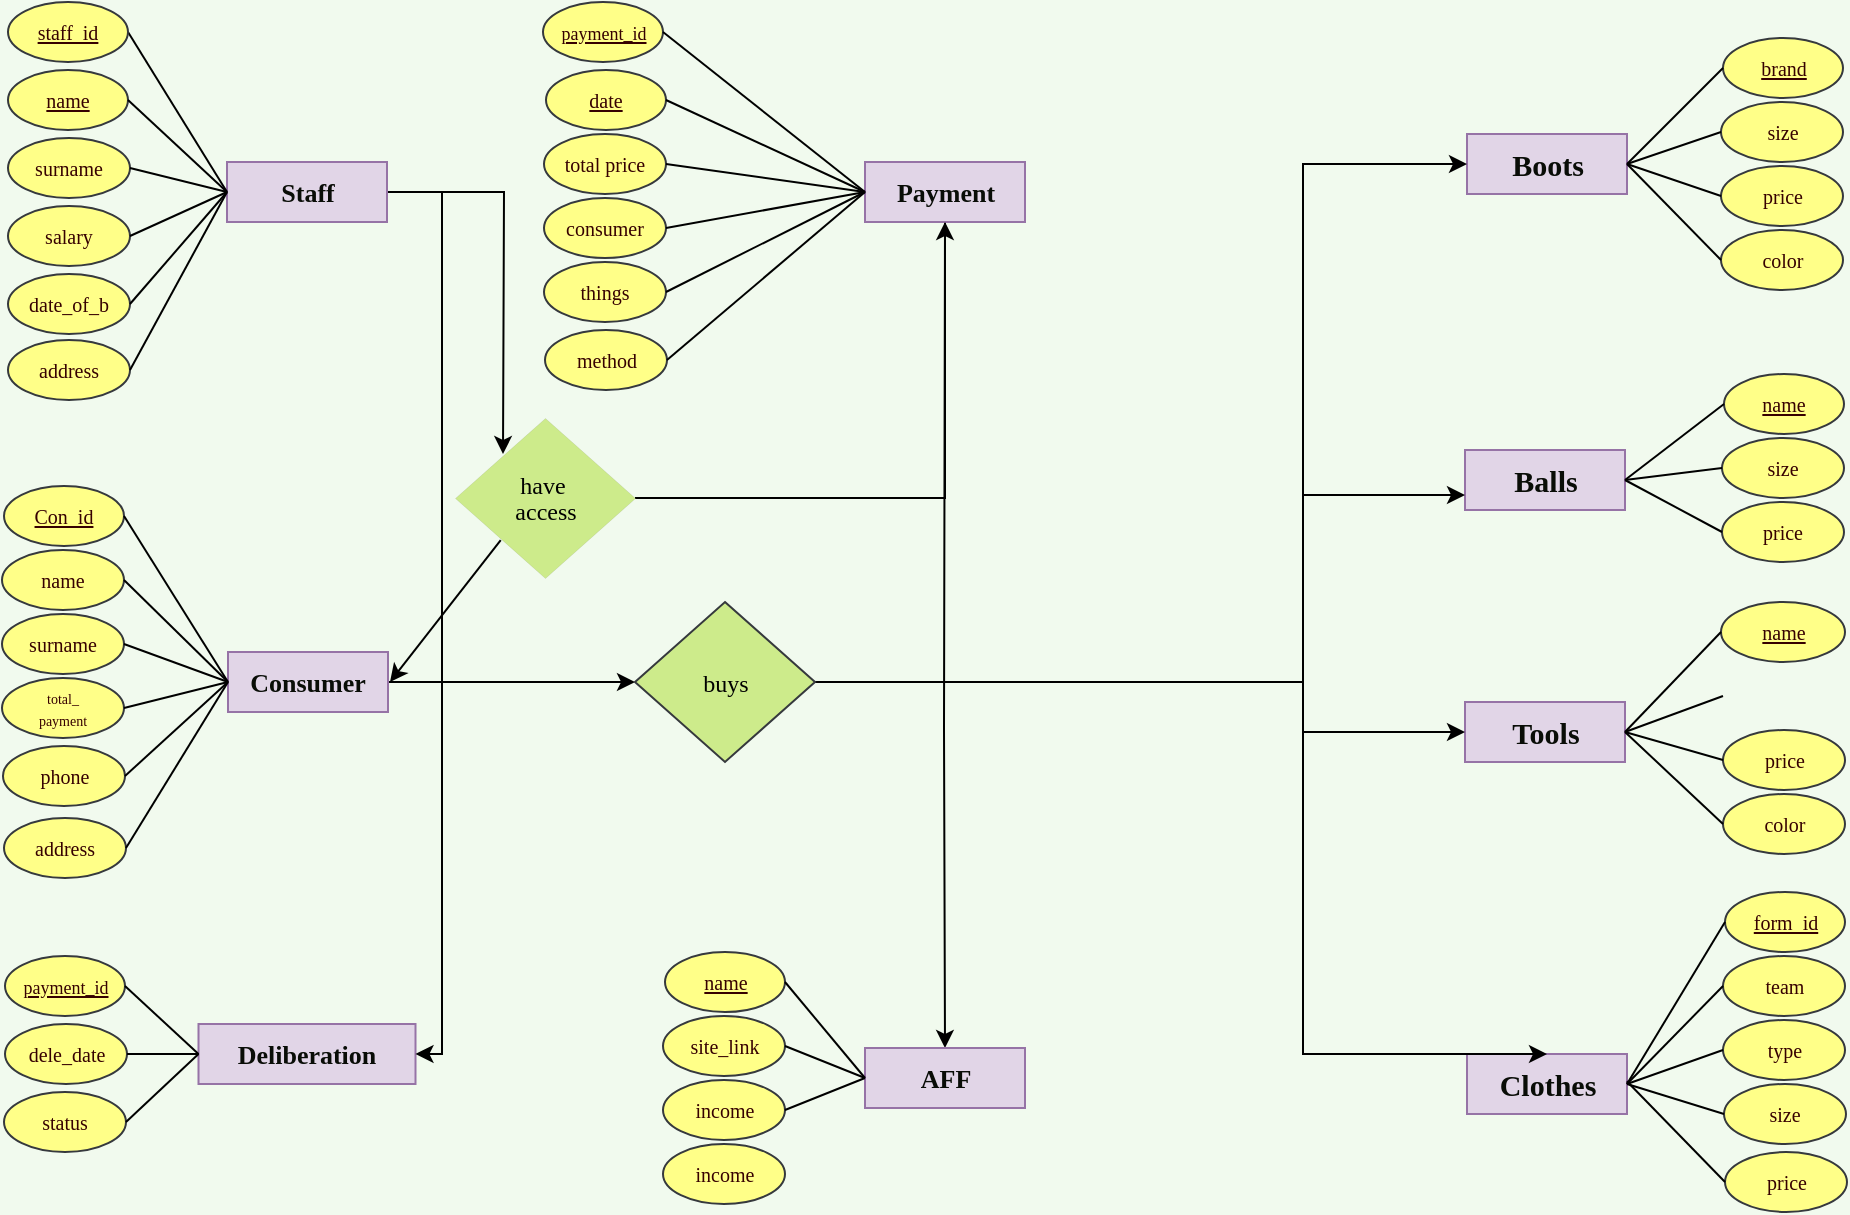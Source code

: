 <mxfile version="21.2.2" type="github">
  <diagram name="Страница 1" id="pUMUKk7vh0ifozHOk4wC">
    <mxGraphModel dx="778" dy="401" grid="1" gridSize="10" guides="1" tooltips="1" connect="1" arrows="1" fold="1" page="1" pageScale="1" pageWidth="1654" pageHeight="1169" background="#F1FAEE" math="0" shadow="0">
      <root>
        <mxCell id="0" />
        <mxCell id="1" parent="0" />
        <mxCell id="20J9mscwqWilk-XeIcK0-2" value="&lt;font color=&quot;#090d07&quot; style=&quot;font-size: 15px;&quot;&gt;Tools&lt;/font&gt;" style="rounded=0;whiteSpace=wrap;html=1;shadow=0;labelBackgroundColor=none;labelBorderColor=none;sketch=0;fillStyle=auto;strokeColor=#9673a6;strokeWidth=1;fontFamily=Verdana;fontSize=13;fillColor=#e1d5e7;fontStyle=1" parent="1" vertex="1">
          <mxGeometry x="1097.5" y="610" width="80" height="30" as="geometry" />
        </mxCell>
        <mxCell id="20J9mscwqWilk-XeIcK0-3" value="&lt;font color=&quot;#360000&quot; style=&quot;font-size: 10px;&quot;&gt;&lt;u&gt;name&lt;/u&gt;&lt;/font&gt;" style="ellipse;whiteSpace=wrap;html=1;rounded=0;shadow=0;labelBackgroundColor=none;labelBorderColor=none;sketch=0;fillStyle=auto;strokeColor=#36393d;strokeWidth=1;fontFamily=Verdana;fontSize=10;fillColor=#ffff88;" parent="1" vertex="1">
          <mxGeometry x="1225.5" y="560" width="62" height="30" as="geometry" />
        </mxCell>
        <mxCell id="20J9mscwqWilk-XeIcK0-5" value="&lt;font color=&quot;#360000&quot; style=&quot;font-size: 10px;&quot;&gt;color&lt;/font&gt;" style="ellipse;whiteSpace=wrap;html=1;rounded=0;shadow=0;labelBackgroundColor=none;labelBorderColor=none;sketch=0;fillStyle=auto;strokeColor=#36393d;strokeWidth=1;fontFamily=Verdana;fontSize=10;fillColor=#ffff88;" parent="1" vertex="1">
          <mxGeometry x="1226.5" y="656" width="61" height="30" as="geometry" />
        </mxCell>
        <mxCell id="20J9mscwqWilk-XeIcK0-8" value="&lt;font color=&quot;#360000&quot; style=&quot;font-size: 10px;&quot;&gt;price&lt;/font&gt;" style="ellipse;whiteSpace=wrap;html=1;rounded=0;shadow=0;labelBackgroundColor=none;labelBorderColor=none;sketch=0;fillStyle=auto;strokeColor=#36393d;strokeWidth=1;fontFamily=Verdana;fontSize=10;fillColor=#ffff88;" parent="1" vertex="1">
          <mxGeometry x="1226.5" y="624" width="61" height="30" as="geometry" />
        </mxCell>
        <mxCell id="20J9mscwqWilk-XeIcK0-10" value="" style="endArrow=none;html=1;rounded=0;fontFamily=Verdana;fontSize=10;fontColor=#090D07;entryX=0;entryY=0.5;entryDx=0;entryDy=0;exitX=1;exitY=0.5;exitDx=0;exitDy=0;" parent="1" source="20J9mscwqWilk-XeIcK0-2" target="20J9mscwqWilk-XeIcK0-8" edge="1">
          <mxGeometry width="50" height="50" relative="1" as="geometry">
            <mxPoint x="1053.5" y="663" as="sourcePoint" />
            <mxPoint x="1103.5" y="613" as="targetPoint" />
          </mxGeometry>
        </mxCell>
        <mxCell id="20J9mscwqWilk-XeIcK0-11" value="" style="endArrow=none;html=1;rounded=0;fontFamily=Verdana;fontSize=10;fontColor=#090D07;entryX=0;entryY=0.5;entryDx=0;entryDy=0;exitX=1;exitY=0.5;exitDx=0;exitDy=0;" parent="1" source="20J9mscwqWilk-XeIcK0-2" target="20J9mscwqWilk-XeIcK0-5" edge="1">
          <mxGeometry width="50" height="50" relative="1" as="geometry">
            <mxPoint x="1196.5" y="626" as="sourcePoint" />
            <mxPoint x="1074" y="620" as="targetPoint" />
          </mxGeometry>
        </mxCell>
        <mxCell id="20J9mscwqWilk-XeIcK0-15" value="" style="endArrow=none;html=1;rounded=0;fontFamily=Verdana;fontSize=10;fontColor=#090D07;entryX=0;entryY=0.5;entryDx=0;entryDy=0;exitX=1;exitY=0.5;exitDx=0;exitDy=0;" parent="1" source="20J9mscwqWilk-XeIcK0-2" edge="1">
          <mxGeometry width="50" height="50" relative="1" as="geometry">
            <mxPoint x="1108.5" y="625" as="sourcePoint" />
            <mxPoint x="1226.5" y="607" as="targetPoint" />
          </mxGeometry>
        </mxCell>
        <mxCell id="20J9mscwqWilk-XeIcK0-16" value="" style="endArrow=none;html=1;rounded=0;fontFamily=Verdana;fontSize=10;fontColor=#090D07;entryX=0;entryY=0.5;entryDx=0;entryDy=0;exitX=1;exitY=0.5;exitDx=0;exitDy=0;" parent="1" source="20J9mscwqWilk-XeIcK0-2" target="20J9mscwqWilk-XeIcK0-3" edge="1">
          <mxGeometry width="50" height="50" relative="1" as="geometry">
            <mxPoint x="1154" y="653" as="sourcePoint" />
            <mxPoint x="1084" y="630" as="targetPoint" />
          </mxGeometry>
        </mxCell>
        <mxCell id="20J9mscwqWilk-XeIcK0-20" value="&lt;font color=&quot;#090d07&quot; style=&quot;font-size: 15px;&quot;&gt;Clothes&lt;/font&gt;" style="rounded=0;whiteSpace=wrap;html=1;shadow=0;labelBackgroundColor=none;labelBorderColor=none;sketch=0;fillStyle=auto;strokeColor=#9673a6;strokeWidth=1;fontFamily=Verdana;fontSize=13;fillColor=#e1d5e7;fontStyle=1" parent="1" vertex="1">
          <mxGeometry x="1098.5" y="786" width="80" height="30" as="geometry" />
        </mxCell>
        <mxCell id="20J9mscwqWilk-XeIcK0-21" value="&lt;font color=&quot;#360000&quot; style=&quot;font-size: 10px;&quot;&gt;&lt;u&gt;form_id&lt;/u&gt;&lt;/font&gt;" style="ellipse;whiteSpace=wrap;html=1;rounded=0;shadow=0;labelBackgroundColor=none;labelBorderColor=none;sketch=0;fillStyle=auto;strokeColor=#36393d;strokeWidth=1;fontFamily=Verdana;fontSize=10;fillColor=#ffff88;" parent="1" vertex="1">
          <mxGeometry x="1227.5" y="705" width="60" height="30" as="geometry" />
        </mxCell>
        <mxCell id="20J9mscwqWilk-XeIcK0-22" value="&lt;font color=&quot;#360000&quot; style=&quot;font-size: 10px;&quot;&gt;team&lt;/font&gt;" style="ellipse;whiteSpace=wrap;html=1;rounded=0;shadow=0;labelBackgroundColor=none;labelBorderColor=none;sketch=0;fillStyle=auto;strokeColor=#36393d;strokeWidth=1;fontFamily=Verdana;fontSize=10;fillColor=#ffff88;" parent="1" vertex="1">
          <mxGeometry x="1226.5" y="737" width="61" height="30" as="geometry" />
        </mxCell>
        <mxCell id="20J9mscwqWilk-XeIcK0-24" value="&lt;font color=&quot;#360000&quot; style=&quot;font-size: 10px;&quot;&gt;type&lt;/font&gt;" style="ellipse;whiteSpace=wrap;html=1;rounded=0;shadow=0;labelBackgroundColor=none;labelBorderColor=none;sketch=0;fillStyle=auto;strokeColor=#36393d;strokeWidth=1;fontFamily=Verdana;fontSize=10;fillColor=#ffff88;" parent="1" vertex="1">
          <mxGeometry x="1226.5" y="769" width="61" height="30" as="geometry" />
        </mxCell>
        <mxCell id="20J9mscwqWilk-XeIcK0-25" value="" style="endArrow=none;html=1;rounded=0;fontFamily=Verdana;fontSize=10;fontColor=#090D07;entryX=0;entryY=0.5;entryDx=0;entryDy=0;exitX=1;exitY=0.5;exitDx=0;exitDy=0;" parent="1" source="20J9mscwqWilk-XeIcK0-20" target="20J9mscwqWilk-XeIcK0-24" edge="1">
          <mxGeometry width="50" height="50" relative="1" as="geometry">
            <mxPoint x="1186.5" y="796" as="sourcePoint" />
            <mxPoint x="1102.5" y="760" as="targetPoint" />
          </mxGeometry>
        </mxCell>
        <mxCell id="20J9mscwqWilk-XeIcK0-27" value="" style="endArrow=none;html=1;rounded=0;fontFamily=Verdana;fontSize=10;fontColor=#090D07;entryX=0;entryY=0.5;entryDx=0;entryDy=0;exitX=1;exitY=0.5;exitDx=0;exitDy=0;" parent="1" source="20J9mscwqWilk-XeIcK0-20" target="20J9mscwqWilk-XeIcK0-22" edge="1">
          <mxGeometry width="50" height="50" relative="1" as="geometry">
            <mxPoint x="1092.5" y="790" as="sourcePoint" />
            <mxPoint x="1073" y="767" as="targetPoint" />
          </mxGeometry>
        </mxCell>
        <mxCell id="20J9mscwqWilk-XeIcK0-28" value="" style="endArrow=none;html=1;rounded=0;fontFamily=Verdana;fontSize=10;fontColor=#090D07;entryX=0;entryY=0.5;entryDx=0;entryDy=0;exitX=1;exitY=0.5;exitDx=0;exitDy=0;" parent="1" source="20J9mscwqWilk-XeIcK0-20" target="20J9mscwqWilk-XeIcK0-21" edge="1">
          <mxGeometry width="50" height="50" relative="1" as="geometry">
            <mxPoint x="1153" y="800" as="sourcePoint" />
            <mxPoint x="1083" y="777" as="targetPoint" />
          </mxGeometry>
        </mxCell>
        <mxCell id="20J9mscwqWilk-XeIcK0-29" value="&lt;font color=&quot;#360000&quot; style=&quot;font-size: 10px;&quot;&gt;size&lt;/font&gt;" style="ellipse;whiteSpace=wrap;html=1;rounded=0;shadow=0;labelBackgroundColor=none;labelBorderColor=none;sketch=0;fillStyle=auto;strokeColor=#36393d;strokeWidth=1;fontFamily=Verdana;fontSize=10;fillColor=#ffff88;" parent="1" vertex="1">
          <mxGeometry x="1227" y="801" width="61" height="30" as="geometry" />
        </mxCell>
        <mxCell id="20J9mscwqWilk-XeIcK0-30" value="&lt;font color=&quot;#360000&quot; style=&quot;font-size: 10px;&quot;&gt;price&lt;/font&gt;" style="ellipse;whiteSpace=wrap;html=1;rounded=0;shadow=0;labelBackgroundColor=none;labelBorderColor=none;sketch=0;fillStyle=auto;strokeColor=#36393d;strokeWidth=1;fontFamily=Verdana;fontSize=10;fillColor=#ffff88;" parent="1" vertex="1">
          <mxGeometry x="1227.5" y="835" width="61" height="30" as="geometry" />
        </mxCell>
        <mxCell id="20J9mscwqWilk-XeIcK0-33" value="" style="endArrow=none;html=1;rounded=0;entryX=1;entryY=0.5;entryDx=0;entryDy=0;exitX=0;exitY=0.5;exitDx=0;exitDy=0;" parent="1" source="20J9mscwqWilk-XeIcK0-29" target="20J9mscwqWilk-XeIcK0-20" edge="1">
          <mxGeometry width="50" height="50" relative="1" as="geometry">
            <mxPoint x="1057.5" y="869" as="sourcePoint" />
            <mxPoint x="1107.5" y="819" as="targetPoint" />
          </mxGeometry>
        </mxCell>
        <mxCell id="20J9mscwqWilk-XeIcK0-34" value="" style="endArrow=none;html=1;rounded=0;exitX=0;exitY=0.5;exitDx=0;exitDy=0;entryX=0.999;entryY=0.454;entryDx=0;entryDy=0;entryPerimeter=0;" parent="1" source="20J9mscwqWilk-XeIcK0-30" target="20J9mscwqWilk-XeIcK0-20" edge="1">
          <mxGeometry width="50" height="50" relative="1" as="geometry">
            <mxPoint x="1067.5" y="889" as="sourcePoint" />
            <mxPoint x="1107.5" y="769" as="targetPoint" />
          </mxGeometry>
        </mxCell>
        <mxCell id="20J9mscwqWilk-XeIcK0-45" value="&lt;font color=&quot;#090d07&quot; style=&quot;font-size: 15px;&quot;&gt;Balls&lt;/font&gt;" style="rounded=0;whiteSpace=wrap;html=1;shadow=0;labelBackgroundColor=none;labelBorderColor=none;sketch=0;fillStyle=auto;strokeColor=#9673a6;strokeWidth=1;fontFamily=Verdana;fontSize=13;fillColor=#e1d5e7;fontStyle=1" parent="1" vertex="1">
          <mxGeometry x="1097.5" y="484" width="80" height="30" as="geometry" />
        </mxCell>
        <mxCell id="20J9mscwqWilk-XeIcK0-46" value="&lt;font color=&quot;#360000&quot; style=&quot;font-size: 10px;&quot;&gt;&lt;u&gt;name&lt;/u&gt;&lt;/font&gt;" style="ellipse;whiteSpace=wrap;html=1;rounded=0;shadow=0;labelBackgroundColor=none;labelBorderColor=none;sketch=0;fillStyle=auto;strokeColor=#36393d;strokeWidth=1;fontFamily=Verdana;fontSize=10;fillColor=#ffff88;" parent="1" vertex="1">
          <mxGeometry x="1227" y="446" width="60" height="30" as="geometry" />
        </mxCell>
        <mxCell id="20J9mscwqWilk-XeIcK0-47" value="&lt;font color=&quot;#360000&quot; style=&quot;font-size: 10px;&quot;&gt;size&lt;/font&gt;" style="ellipse;whiteSpace=wrap;html=1;rounded=0;shadow=0;labelBackgroundColor=none;labelBorderColor=none;sketch=0;fillStyle=auto;strokeColor=#36393d;strokeWidth=1;fontFamily=Verdana;fontSize=10;fillColor=#ffff88;" parent="1" vertex="1">
          <mxGeometry x="1226" y="478" width="61" height="30" as="geometry" />
        </mxCell>
        <mxCell id="20J9mscwqWilk-XeIcK0-48" value="&lt;font color=&quot;#360000&quot; style=&quot;font-size: 10px;&quot;&gt;price&lt;/font&gt;" style="ellipse;whiteSpace=wrap;html=1;rounded=0;shadow=0;labelBackgroundColor=none;labelBorderColor=none;sketch=0;fillStyle=auto;strokeColor=#36393d;strokeWidth=1;fontFamily=Verdana;fontSize=10;fillColor=#ffff88;" parent="1" vertex="1">
          <mxGeometry x="1226" y="510" width="61" height="30" as="geometry" />
        </mxCell>
        <mxCell id="20J9mscwqWilk-XeIcK0-49" value="" style="endArrow=none;html=1;rounded=0;fontFamily=Verdana;fontSize=10;fontColor=#090D07;entryX=0;entryY=0.5;entryDx=0;entryDy=0;exitX=1;exitY=0.5;exitDx=0;exitDy=0;" parent="1" source="20J9mscwqWilk-XeIcK0-45" target="20J9mscwqWilk-XeIcK0-48" edge="1">
          <mxGeometry width="50" height="50" relative="1" as="geometry">
            <mxPoint x="1042.5" y="537" as="sourcePoint" />
            <mxPoint x="1092.5" y="487" as="targetPoint" />
          </mxGeometry>
        </mxCell>
        <mxCell id="20J9mscwqWilk-XeIcK0-50" value="" style="endArrow=none;html=1;rounded=0;fontFamily=Verdana;fontSize=10;fontColor=#090D07;entryX=0;entryY=0.5;entryDx=0;entryDy=0;exitX=1;exitY=0.5;exitDx=0;exitDy=0;" parent="1" source="20J9mscwqWilk-XeIcK0-45" target="20J9mscwqWilk-XeIcK0-47" edge="1">
          <mxGeometry width="50" height="50" relative="1" as="geometry">
            <mxPoint x="1082.5" y="517" as="sourcePoint" />
            <mxPoint x="1063" y="494" as="targetPoint" />
          </mxGeometry>
        </mxCell>
        <mxCell id="20J9mscwqWilk-XeIcK0-51" value="" style="endArrow=none;html=1;rounded=0;fontFamily=Verdana;fontSize=10;fontColor=#090D07;entryX=0;entryY=0.5;entryDx=0;entryDy=0;exitX=1;exitY=0.5;exitDx=0;exitDy=0;" parent="1" source="20J9mscwqWilk-XeIcK0-45" target="20J9mscwqWilk-XeIcK0-46" edge="1">
          <mxGeometry width="50" height="50" relative="1" as="geometry">
            <mxPoint x="1143" y="527" as="sourcePoint" />
            <mxPoint x="1073" y="504" as="targetPoint" />
          </mxGeometry>
        </mxCell>
        <mxCell id="20J9mscwqWilk-XeIcK0-52" value="&lt;font color=&quot;#090d07&quot; style=&quot;font-size: 15px;&quot;&gt;Boots&lt;/font&gt;" style="rounded=0;whiteSpace=wrap;html=1;shadow=0;labelBackgroundColor=none;labelBorderColor=none;sketch=0;fillStyle=auto;strokeColor=#9673a6;strokeWidth=1;fontFamily=Verdana;fontSize=13;fillColor=#e1d5e7;fontStyle=1" parent="1" vertex="1">
          <mxGeometry x="1098.5" y="326" width="80" height="30" as="geometry" />
        </mxCell>
        <mxCell id="20J9mscwqWilk-XeIcK0-53" value="&lt;font color=&quot;#360000&quot; style=&quot;font-size: 10px;&quot;&gt;&lt;u&gt;brand&lt;/u&gt;&lt;/font&gt;" style="ellipse;whiteSpace=wrap;html=1;rounded=0;shadow=0;labelBackgroundColor=none;labelBorderColor=none;sketch=0;fillStyle=auto;strokeColor=#36393d;strokeWidth=1;fontFamily=Verdana;fontSize=10;fillColor=#ffff88;" parent="1" vertex="1">
          <mxGeometry x="1226.5" y="278" width="60" height="30" as="geometry" />
        </mxCell>
        <mxCell id="20J9mscwqWilk-XeIcK0-54" value="&lt;font color=&quot;#360000&quot; style=&quot;font-size: 10px;&quot;&gt;size&lt;/font&gt;" style="ellipse;whiteSpace=wrap;html=1;rounded=0;shadow=0;labelBackgroundColor=none;labelBorderColor=none;sketch=0;fillStyle=auto;strokeColor=#36393d;strokeWidth=1;fontFamily=Verdana;fontSize=10;fillColor=#ffff88;" parent="1" vertex="1">
          <mxGeometry x="1225.5" y="310" width="61" height="30" as="geometry" />
        </mxCell>
        <mxCell id="20J9mscwqWilk-XeIcK0-55" value="&lt;font color=&quot;#360000&quot; style=&quot;font-size: 10px;&quot;&gt;color&lt;/font&gt;" style="ellipse;whiteSpace=wrap;html=1;rounded=0;shadow=0;labelBackgroundColor=none;labelBorderColor=none;sketch=0;fillStyle=auto;strokeColor=#36393d;strokeWidth=1;fontFamily=Verdana;fontSize=10;fillColor=#ffff88;" parent="1" vertex="1">
          <mxGeometry x="1225.5" y="374" width="61" height="30" as="geometry" />
        </mxCell>
        <mxCell id="20J9mscwqWilk-XeIcK0-56" value="&lt;font color=&quot;#360000&quot; style=&quot;font-size: 10px;&quot;&gt;price&lt;/font&gt;" style="ellipse;whiteSpace=wrap;html=1;rounded=0;shadow=0;labelBackgroundColor=none;labelBorderColor=none;sketch=0;fillStyle=auto;strokeColor=#36393d;strokeWidth=1;fontFamily=Verdana;fontSize=10;fillColor=#ffff88;" parent="1" vertex="1">
          <mxGeometry x="1225.5" y="342" width="61" height="30" as="geometry" />
        </mxCell>
        <mxCell id="20J9mscwqWilk-XeIcK0-57" value="" style="endArrow=none;html=1;rounded=0;fontFamily=Verdana;fontSize=10;fontColor=#090D07;entryX=0;entryY=0.5;entryDx=0;entryDy=0;exitX=1;exitY=0.5;exitDx=0;exitDy=0;" parent="1" source="20J9mscwqWilk-XeIcK0-52" target="20J9mscwqWilk-XeIcK0-56" edge="1">
          <mxGeometry width="50" height="50" relative="1" as="geometry">
            <mxPoint x="1043.5" y="379" as="sourcePoint" />
            <mxPoint x="1093.5" y="329" as="targetPoint" />
          </mxGeometry>
        </mxCell>
        <mxCell id="20J9mscwqWilk-XeIcK0-58" value="" style="endArrow=none;html=1;rounded=1;fontFamily=Helvetica;fontSize=11;fontColor=default;entryX=0;entryY=0.5;entryDx=0;entryDy=0;exitX=1;exitY=0.5;exitDx=0;exitDy=0;" parent="1" source="20J9mscwqWilk-XeIcK0-52" target="20J9mscwqWilk-XeIcK0-55" edge="1">
          <mxGeometry width="50" height="50" relative="1" as="geometry">
            <mxPoint x="1134" y="359" as="sourcePoint" />
            <mxPoint x="1064" y="336" as="targetPoint" />
          </mxGeometry>
        </mxCell>
        <mxCell id="20J9mscwqWilk-XeIcK0-59" value="" style="endArrow=none;html=1;rounded=0;fontFamily=Verdana;fontSize=10;fontColor=#090D07;entryX=0;entryY=0.5;entryDx=0;entryDy=0;exitX=1;exitY=0.5;exitDx=0;exitDy=0;" parent="1" source="20J9mscwqWilk-XeIcK0-52" target="20J9mscwqWilk-XeIcK0-54" edge="1">
          <mxGeometry width="50" height="50" relative="1" as="geometry">
            <mxPoint x="1083.5" y="359" as="sourcePoint" />
            <mxPoint x="1064" y="336" as="targetPoint" />
          </mxGeometry>
        </mxCell>
        <mxCell id="20J9mscwqWilk-XeIcK0-60" value="" style="endArrow=none;html=1;rounded=0;fontFamily=Verdana;fontSize=10;fontColor=#090D07;entryX=0;entryY=0.5;entryDx=0;entryDy=0;exitX=1;exitY=0.5;exitDx=0;exitDy=0;" parent="1" source="20J9mscwqWilk-XeIcK0-52" target="20J9mscwqWilk-XeIcK0-53" edge="1">
          <mxGeometry width="50" height="50" relative="1" as="geometry">
            <mxPoint x="1144" y="369" as="sourcePoint" />
            <mxPoint x="1074" y="346" as="targetPoint" />
          </mxGeometry>
        </mxCell>
        <mxCell id="20J9mscwqWilk-XeIcK0-108" style="edgeStyle=orthogonalEdgeStyle;rounded=0;orthogonalLoop=1;jettySize=auto;html=1;exitX=1;exitY=0.5;exitDx=0;exitDy=0;entryX=0;entryY=0.5;entryDx=0;entryDy=0;entryPerimeter=0;" parent="1" source="20J9mscwqWilk-XeIcK0-61" target="20J9mscwqWilk-XeIcK0-106" edge="1">
          <mxGeometry relative="1" as="geometry">
            <Array as="points">
              <mxPoint x="547.5" y="600" />
            </Array>
          </mxGeometry>
        </mxCell>
        <mxCell id="20J9mscwqWilk-XeIcK0-61" value="&lt;font color=&quot;#090d07&quot; style=&quot;font-size: 13px;&quot;&gt;Consumer&lt;/font&gt;" style="rounded=0;whiteSpace=wrap;html=1;shadow=0;labelBackgroundColor=none;labelBorderColor=none;sketch=0;fillStyle=auto;strokeColor=#9673a6;strokeWidth=1;fontFamily=Verdana;fontSize=13;fillColor=#e1d5e7;fontStyle=1" parent="1" vertex="1">
          <mxGeometry x="479" y="585" width="80" height="30" as="geometry" />
        </mxCell>
        <mxCell id="20J9mscwqWilk-XeIcK0-62" value="&lt;font color=&quot;#360000&quot; style=&quot;font-size: 10px;&quot;&gt;&lt;u&gt;Con_id&lt;/u&gt;&lt;/font&gt;" style="ellipse;whiteSpace=wrap;html=1;rounded=0;shadow=0;labelBackgroundColor=none;labelBorderColor=none;sketch=0;fillStyle=auto;strokeColor=#36393d;strokeWidth=1;fontFamily=Verdana;fontSize=10;fillColor=#ffff88;" parent="1" vertex="1">
          <mxGeometry x="367" y="502" width="60" height="30" as="geometry" />
        </mxCell>
        <mxCell id="20J9mscwqWilk-XeIcK0-63" value="&lt;font color=&quot;#360000&quot; style=&quot;font-size: 10px;&quot;&gt;name&lt;/font&gt;" style="ellipse;whiteSpace=wrap;html=1;rounded=0;shadow=0;labelBackgroundColor=none;labelBorderColor=none;sketch=0;fillStyle=auto;strokeColor=#36393d;strokeWidth=1;fontFamily=Verdana;fontSize=10;fillColor=#ffff88;" parent="1" vertex="1">
          <mxGeometry x="366" y="534" width="61" height="30" as="geometry" />
        </mxCell>
        <mxCell id="20J9mscwqWilk-XeIcK0-64" value="&lt;p style=&quot;line-height: 90%;&quot;&gt;&lt;font color=&quot;#360000&quot; style=&quot;font-size: 7px;&quot;&gt;total_&lt;br&gt;payment&lt;/font&gt;&lt;/p&gt;" style="ellipse;whiteSpace=wrap;html=1;rounded=0;shadow=0;labelBackgroundColor=none;labelBorderColor=none;sketch=0;fillStyle=auto;strokeColor=#36393d;strokeWidth=1;fontFamily=Verdana;fontSize=10;fillColor=#ffff88;" parent="1" vertex="1">
          <mxGeometry x="366" y="598" width="61" height="30" as="geometry" />
        </mxCell>
        <mxCell id="20J9mscwqWilk-XeIcK0-65" value="&lt;font color=&quot;#360000&quot; style=&quot;font-size: 10px;&quot;&gt;surname&lt;/font&gt;" style="ellipse;whiteSpace=wrap;html=1;rounded=0;shadow=0;labelBackgroundColor=none;labelBorderColor=none;sketch=0;fillStyle=auto;strokeColor=#36393d;strokeWidth=1;fontFamily=Verdana;fontSize=10;fillColor=#ffff88;" parent="1" vertex="1">
          <mxGeometry x="366" y="566" width="61" height="30" as="geometry" />
        </mxCell>
        <mxCell id="20J9mscwqWilk-XeIcK0-66" value="" style="endArrow=none;html=1;rounded=0;fontFamily=Verdana;fontSize=10;fontColor=#090D07;entryX=1;entryY=0.5;entryDx=0;entryDy=0;exitX=0;exitY=0.5;exitDx=0;exitDy=0;" parent="1" source="20J9mscwqWilk-XeIcK0-61" target="20J9mscwqWilk-XeIcK0-65" edge="1">
          <mxGeometry width="50" height="50" relative="1" as="geometry">
            <mxPoint x="412.5" y="646" as="sourcePoint" />
            <mxPoint x="462.5" y="596" as="targetPoint" />
          </mxGeometry>
        </mxCell>
        <mxCell id="20J9mscwqWilk-XeIcK0-67" value="" style="endArrow=none;html=1;rounded=1;fontFamily=Helvetica;fontSize=11;fontColor=default;entryX=1;entryY=0.5;entryDx=0;entryDy=0;exitX=0;exitY=0.5;exitDx=0;exitDy=0;" parent="1" source="20J9mscwqWilk-XeIcK0-61" target="20J9mscwqWilk-XeIcK0-64" edge="1">
          <mxGeometry width="50" height="50" relative="1" as="geometry">
            <mxPoint x="503" y="626" as="sourcePoint" />
            <mxPoint x="433" y="603" as="targetPoint" />
          </mxGeometry>
        </mxCell>
        <mxCell id="20J9mscwqWilk-XeIcK0-68" value="" style="endArrow=none;html=1;rounded=0;fontFamily=Verdana;fontSize=10;fontColor=#090D07;entryX=1;entryY=0.5;entryDx=0;entryDy=0;exitX=0;exitY=0.5;exitDx=0;exitDy=0;" parent="1" source="20J9mscwqWilk-XeIcK0-61" target="20J9mscwqWilk-XeIcK0-63" edge="1">
          <mxGeometry width="50" height="50" relative="1" as="geometry">
            <mxPoint x="452.5" y="626" as="sourcePoint" />
            <mxPoint x="433" y="603" as="targetPoint" />
          </mxGeometry>
        </mxCell>
        <mxCell id="20J9mscwqWilk-XeIcK0-69" value="" style="endArrow=none;html=1;rounded=0;fontFamily=Verdana;fontSize=10;fontColor=#090D07;entryX=1;entryY=0.5;entryDx=0;entryDy=0;exitX=0;exitY=0.5;exitDx=0;exitDy=0;" parent="1" source="20J9mscwqWilk-XeIcK0-61" target="20J9mscwqWilk-XeIcK0-62" edge="1">
          <mxGeometry width="50" height="50" relative="1" as="geometry">
            <mxPoint x="513" y="636" as="sourcePoint" />
            <mxPoint x="443" y="613" as="targetPoint" />
          </mxGeometry>
        </mxCell>
        <mxCell id="20J9mscwqWilk-XeIcK0-70" value="&lt;font color=&quot;#360000&quot; style=&quot;font-size: 10px;&quot;&gt;phone&lt;/font&gt;" style="ellipse;whiteSpace=wrap;html=1;rounded=0;shadow=0;labelBackgroundColor=none;labelBorderColor=none;sketch=0;fillStyle=auto;strokeColor=#36393d;strokeWidth=1;fontFamily=Verdana;fontSize=10;fillColor=#ffff88;" parent="1" vertex="1">
          <mxGeometry x="366.5" y="632" width="61" height="30" as="geometry" />
        </mxCell>
        <mxCell id="20J9mscwqWilk-XeIcK0-72" value="" style="endArrow=none;html=1;rounded=0;entryX=0;entryY=0.5;entryDx=0;entryDy=0;exitX=1;exitY=0.5;exitDx=0;exitDy=0;" parent="1" source="20J9mscwqWilk-XeIcK0-70" target="20J9mscwqWilk-XeIcK0-61" edge="1">
          <mxGeometry width="50" height="50" relative="1" as="geometry">
            <mxPoint x="417.5" y="705" as="sourcePoint" />
            <mxPoint x="467.5" y="655" as="targetPoint" />
          </mxGeometry>
        </mxCell>
        <mxCell id="20J9mscwqWilk-XeIcK0-125" style="edgeStyle=orthogonalEdgeStyle;rounded=0;orthogonalLoop=1;jettySize=auto;html=1;exitX=0.5;exitY=1;exitDx=0;exitDy=0;entryX=0.5;entryY=0;entryDx=0;entryDy=0;" parent="1" source="20J9mscwqWilk-XeIcK0-74" target="20J9mscwqWilk-XeIcK0-85" edge="1">
          <mxGeometry relative="1" as="geometry">
            <Array as="points">
              <mxPoint x="838" y="371" />
              <mxPoint x="837" y="371" />
              <mxPoint x="837" y="623" />
              <mxPoint x="838" y="623" />
            </Array>
          </mxGeometry>
        </mxCell>
        <mxCell id="20J9mscwqWilk-XeIcK0-74" value="&lt;font color=&quot;#090d07&quot; style=&quot;font-size: 13px;&quot;&gt;Payment&lt;/font&gt;" style="rounded=0;whiteSpace=wrap;html=1;shadow=0;labelBackgroundColor=none;labelBorderColor=none;sketch=0;fillStyle=auto;strokeColor=#9673a6;strokeWidth=1;fontFamily=Verdana;fontSize=13;fillColor=#e1d5e7;fontStyle=1" parent="1" vertex="1">
          <mxGeometry x="797.5" y="340" width="80" height="30" as="geometry" />
        </mxCell>
        <mxCell id="20J9mscwqWilk-XeIcK0-75" value="&lt;font color=&quot;#360000&quot; style=&quot;font-size: 10px;&quot;&gt;&lt;u&gt;date&lt;/u&gt;&lt;/font&gt;" style="ellipse;whiteSpace=wrap;html=1;rounded=0;shadow=0;labelBackgroundColor=none;labelBorderColor=none;sketch=0;fillStyle=auto;strokeColor=#36393d;strokeWidth=1;fontFamily=Verdana;fontSize=10;fillColor=#ffff88;" parent="1" vertex="1">
          <mxGeometry x="638" y="294" width="60" height="30" as="geometry" />
        </mxCell>
        <mxCell id="20J9mscwqWilk-XeIcK0-76" value="&lt;font color=&quot;#360000&quot; style=&quot;font-size: 10px;&quot;&gt;total price&lt;/font&gt;" style="ellipse;whiteSpace=wrap;html=1;rounded=0;shadow=0;labelBackgroundColor=none;labelBorderColor=none;sketch=0;fillStyle=auto;strokeColor=#36393d;strokeWidth=1;fontFamily=Verdana;fontSize=10;fillColor=#ffff88;" parent="1" vertex="1">
          <mxGeometry x="637" y="326" width="61" height="30" as="geometry" />
        </mxCell>
        <mxCell id="20J9mscwqWilk-XeIcK0-77" value="&lt;p style=&quot;line-height: 90%;&quot;&gt;&lt;font color=&quot;#360000&quot;&gt;&lt;span style=&quot;&quot;&gt;things&lt;/span&gt;&lt;/font&gt;&lt;/p&gt;" style="ellipse;whiteSpace=wrap;html=1;rounded=0;shadow=0;labelBackgroundColor=none;labelBorderColor=none;sketch=0;fillStyle=auto;strokeColor=#36393d;strokeWidth=1;fontFamily=Verdana;fontSize=10;fillColor=#ffff88;" parent="1" vertex="1">
          <mxGeometry x="637" y="390" width="61" height="30" as="geometry" />
        </mxCell>
        <mxCell id="20J9mscwqWilk-XeIcK0-78" value="&lt;font color=&quot;#360000&quot; style=&quot;font-size: 10px;&quot;&gt;consumer&lt;/font&gt;" style="ellipse;whiteSpace=wrap;html=1;rounded=0;shadow=0;labelBackgroundColor=none;labelBorderColor=none;sketch=0;fillStyle=auto;strokeColor=#36393d;strokeWidth=1;fontFamily=Verdana;fontSize=10;fillColor=#ffff88;" parent="1" vertex="1">
          <mxGeometry x="637" y="358" width="61" height="30" as="geometry" />
        </mxCell>
        <mxCell id="20J9mscwqWilk-XeIcK0-79" value="" style="endArrow=none;html=1;rounded=0;fontFamily=Verdana;fontSize=10;fontColor=#090D07;entryX=1;entryY=0.5;entryDx=0;entryDy=0;exitX=0;exitY=0.5;exitDx=0;exitDy=0;" parent="1" source="20J9mscwqWilk-XeIcK0-74" target="20J9mscwqWilk-XeIcK0-78" edge="1">
          <mxGeometry width="50" height="50" relative="1" as="geometry">
            <mxPoint x="683" y="395" as="sourcePoint" />
            <mxPoint x="733" y="345" as="targetPoint" />
          </mxGeometry>
        </mxCell>
        <mxCell id="20J9mscwqWilk-XeIcK0-80" value="" style="endArrow=none;html=1;rounded=1;fontFamily=Helvetica;fontSize=11;fontColor=default;entryX=1;entryY=0.5;entryDx=0;entryDy=0;exitX=0;exitY=0.5;exitDx=0;exitDy=0;" parent="1" source="20J9mscwqWilk-XeIcK0-74" target="20J9mscwqWilk-XeIcK0-77" edge="1">
          <mxGeometry width="50" height="50" relative="1" as="geometry">
            <mxPoint x="773.5" y="375" as="sourcePoint" />
            <mxPoint x="703.5" y="352" as="targetPoint" />
          </mxGeometry>
        </mxCell>
        <mxCell id="20J9mscwqWilk-XeIcK0-81" value="" style="endArrow=none;html=1;rounded=0;fontFamily=Verdana;fontSize=10;fontColor=#090D07;entryX=1;entryY=0.5;entryDx=0;entryDy=0;exitX=0;exitY=0.5;exitDx=0;exitDy=0;" parent="1" source="20J9mscwqWilk-XeIcK0-74" target="20J9mscwqWilk-XeIcK0-76" edge="1">
          <mxGeometry width="50" height="50" relative="1" as="geometry">
            <mxPoint x="723" y="375" as="sourcePoint" />
            <mxPoint x="703.5" y="352" as="targetPoint" />
          </mxGeometry>
        </mxCell>
        <mxCell id="20J9mscwqWilk-XeIcK0-82" value="" style="endArrow=none;html=1;rounded=0;fontFamily=Verdana;fontSize=10;fontColor=#090D07;entryX=1;entryY=0.5;entryDx=0;entryDy=0;exitX=0;exitY=0.5;exitDx=0;exitDy=0;" parent="1" source="20J9mscwqWilk-XeIcK0-74" target="20J9mscwqWilk-XeIcK0-75" edge="1">
          <mxGeometry width="50" height="50" relative="1" as="geometry">
            <mxPoint x="783.5" y="385" as="sourcePoint" />
            <mxPoint x="713.5" y="362" as="targetPoint" />
          </mxGeometry>
        </mxCell>
        <mxCell id="20J9mscwqWilk-XeIcK0-83" value="&lt;font color=&quot;#360000&quot; style=&quot;font-size: 10px;&quot;&gt;method&lt;/font&gt;" style="ellipse;whiteSpace=wrap;html=1;rounded=0;shadow=0;labelBackgroundColor=none;labelBorderColor=none;sketch=0;fillStyle=auto;strokeColor=#36393d;strokeWidth=1;fontFamily=Verdana;fontSize=10;fillColor=#ffff88;" parent="1" vertex="1">
          <mxGeometry x="637.5" y="424" width="61" height="30" as="geometry" />
        </mxCell>
        <mxCell id="20J9mscwqWilk-XeIcK0-84" value="" style="endArrow=none;html=1;rounded=0;entryX=0;entryY=0.5;entryDx=0;entryDy=0;exitX=1;exitY=0.5;exitDx=0;exitDy=0;" parent="1" source="20J9mscwqWilk-XeIcK0-83" target="20J9mscwqWilk-XeIcK0-74" edge="1">
          <mxGeometry width="50" height="50" relative="1" as="geometry">
            <mxPoint x="688" y="454" as="sourcePoint" />
            <mxPoint x="738" y="404" as="targetPoint" />
          </mxGeometry>
        </mxCell>
        <mxCell id="20J9mscwqWilk-XeIcK0-85" value="&lt;font color=&quot;#090d07&quot;&gt;AFF&lt;/font&gt;" style="rounded=0;whiteSpace=wrap;html=1;shadow=0;labelBackgroundColor=none;labelBorderColor=none;sketch=0;fillStyle=auto;strokeColor=#9673a6;strokeWidth=1;fontFamily=Verdana;fontSize=13;fillColor=#e1d5e7;fontStyle=1" parent="1" vertex="1">
          <mxGeometry x="797.5" y="783" width="80" height="30" as="geometry" />
        </mxCell>
        <mxCell id="20J9mscwqWilk-XeIcK0-86" value="&lt;font color=&quot;#360000&quot; style=&quot;font-size: 10px;&quot;&gt;&lt;u&gt;name&lt;/u&gt;&lt;/font&gt;" style="ellipse;whiteSpace=wrap;html=1;rounded=0;shadow=0;labelBackgroundColor=none;labelBorderColor=none;sketch=0;fillStyle=auto;strokeColor=#36393d;strokeWidth=1;fontFamily=Verdana;fontSize=10;fillColor=#ffff88;" parent="1" vertex="1">
          <mxGeometry x="697.5" y="735" width="60" height="30" as="geometry" />
        </mxCell>
        <mxCell id="20J9mscwqWilk-XeIcK0-87" value="&lt;font color=&quot;#360000&quot;&gt;site_link&lt;/font&gt;" style="ellipse;whiteSpace=wrap;html=1;rounded=0;shadow=0;labelBackgroundColor=none;labelBorderColor=none;sketch=0;fillStyle=auto;strokeColor=#36393d;strokeWidth=1;fontFamily=Verdana;fontSize=10;fillColor=#ffff88;" parent="1" vertex="1">
          <mxGeometry x="696.5" y="767" width="61" height="30" as="geometry" />
        </mxCell>
        <mxCell id="20J9mscwqWilk-XeIcK0-89" value="&lt;font color=&quot;#360000&quot; style=&quot;font-size: 10px;&quot;&gt;income&lt;/font&gt;" style="ellipse;whiteSpace=wrap;html=1;rounded=0;shadow=0;labelBackgroundColor=none;labelBorderColor=none;sketch=0;fillStyle=auto;strokeColor=#36393d;strokeWidth=1;fontFamily=Verdana;fontSize=10;fillColor=#ffff88;" parent="1" vertex="1">
          <mxGeometry x="696.5" y="799" width="61" height="30" as="geometry" />
        </mxCell>
        <mxCell id="20J9mscwqWilk-XeIcK0-90" value="" style="endArrow=none;html=1;rounded=0;fontFamily=Verdana;fontSize=10;fontColor=#090D07;entryX=1;entryY=0.5;entryDx=0;entryDy=0;exitX=0;exitY=0.5;exitDx=0;exitDy=0;" parent="1" source="20J9mscwqWilk-XeIcK0-85" target="20J9mscwqWilk-XeIcK0-89" edge="1">
          <mxGeometry width="50" height="50" relative="1" as="geometry">
            <mxPoint x="742.5" y="836" as="sourcePoint" />
            <mxPoint x="792.5" y="786" as="targetPoint" />
          </mxGeometry>
        </mxCell>
        <mxCell id="20J9mscwqWilk-XeIcK0-92" value="" style="endArrow=none;html=1;rounded=0;fontFamily=Verdana;fontSize=10;fontColor=#090D07;entryX=1;entryY=0.5;entryDx=0;entryDy=0;exitX=0;exitY=0.5;exitDx=0;exitDy=0;" parent="1" source="20J9mscwqWilk-XeIcK0-85" target="20J9mscwqWilk-XeIcK0-87" edge="1">
          <mxGeometry width="50" height="50" relative="1" as="geometry">
            <mxPoint x="782.5" y="816" as="sourcePoint" />
            <mxPoint x="763" y="793" as="targetPoint" />
          </mxGeometry>
        </mxCell>
        <mxCell id="20J9mscwqWilk-XeIcK0-93" value="" style="endArrow=none;html=1;rounded=0;fontFamily=Verdana;fontSize=10;fontColor=#090D07;entryX=1;entryY=0.5;entryDx=0;entryDy=0;exitX=0;exitY=0.5;exitDx=0;exitDy=0;" parent="1" source="20J9mscwqWilk-XeIcK0-85" target="20J9mscwqWilk-XeIcK0-86" edge="1">
          <mxGeometry width="50" height="50" relative="1" as="geometry">
            <mxPoint x="843" y="826" as="sourcePoint" />
            <mxPoint x="773" y="803" as="targetPoint" />
          </mxGeometry>
        </mxCell>
        <mxCell id="20J9mscwqWilk-XeIcK0-96" value="&lt;font color=&quot;#090d07&quot;&gt;Deliberation&lt;/font&gt;" style="rounded=0;whiteSpace=wrap;html=1;shadow=0;labelBackgroundColor=none;labelBorderColor=none;sketch=0;fillStyle=auto;strokeColor=#9673a6;strokeWidth=1;fontFamily=Verdana;fontSize=13;fillColor=#e1d5e7;fontStyle=1" parent="1" vertex="1">
          <mxGeometry x="464.25" y="771" width="108.5" height="30" as="geometry" />
        </mxCell>
        <mxCell id="20J9mscwqWilk-XeIcK0-97" value="&lt;font size=&quot;1&quot; color=&quot;#360000&quot; style=&quot;&quot;&gt;&lt;u style=&quot;font-size: 9px;&quot;&gt;payment_id&lt;/u&gt;&lt;/font&gt;" style="ellipse;whiteSpace=wrap;html=1;rounded=0;shadow=0;labelBackgroundColor=none;labelBorderColor=none;sketch=0;fillStyle=auto;strokeColor=#36393d;strokeWidth=1;fontFamily=Verdana;fontSize=10;fillColor=#ffff88;" parent="1" vertex="1">
          <mxGeometry x="367.5" y="737" width="60" height="30" as="geometry" />
        </mxCell>
        <mxCell id="20J9mscwqWilk-XeIcK0-102" value="" style="endArrow=none;html=1;rounded=0;fontFamily=Verdana;fontSize=10;fontColor=#090D07;entryX=1;entryY=0.5;entryDx=0;entryDy=0;exitX=0;exitY=0.5;exitDx=0;exitDy=0;" parent="1" source="20J9mscwqWilk-XeIcK0-96" target="20J9mscwqWilk-XeIcK0-97" edge="1">
          <mxGeometry width="50" height="50" relative="1" as="geometry">
            <mxPoint x="509.75" y="814" as="sourcePoint" />
            <mxPoint x="439.75" y="791" as="targetPoint" />
          </mxGeometry>
        </mxCell>
        <mxCell id="20J9mscwqWilk-XeIcK0-103" value="&lt;font size=&quot;1&quot; color=&quot;#360000&quot; style=&quot;&quot;&gt;&lt;u style=&quot;font-size: 9px;&quot;&gt;payment_id&lt;/u&gt;&lt;/font&gt;" style="ellipse;whiteSpace=wrap;html=1;rounded=0;shadow=0;labelBackgroundColor=none;labelBorderColor=none;sketch=0;fillStyle=auto;strokeColor=#36393d;strokeWidth=1;fontFamily=Verdana;fontSize=10;fillColor=#ffff88;" parent="1" vertex="1">
          <mxGeometry x="636.5" y="260" width="60" height="30" as="geometry" />
        </mxCell>
        <mxCell id="20J9mscwqWilk-XeIcK0-104" value="&lt;font color=&quot;#360000&quot; style=&quot;font-size: 10px;&quot;&gt;dele_date&lt;/font&gt;" style="ellipse;whiteSpace=wrap;html=1;rounded=0;shadow=0;labelBackgroundColor=none;labelBorderColor=none;sketch=0;fillStyle=auto;strokeColor=#36393d;strokeWidth=1;fontFamily=Verdana;fontSize=10;fillColor=#ffff88;" parent="1" vertex="1">
          <mxGeometry x="367.5" y="771" width="61" height="30" as="geometry" />
        </mxCell>
        <mxCell id="20J9mscwqWilk-XeIcK0-105" value="&lt;font color=&quot;#360000&quot; style=&quot;font-size: 10px;&quot;&gt;status&lt;/font&gt;" style="ellipse;whiteSpace=wrap;html=1;rounded=0;shadow=0;labelBackgroundColor=none;labelBorderColor=none;sketch=0;fillStyle=auto;strokeColor=#36393d;strokeWidth=1;fontFamily=Verdana;fontSize=10;fillColor=#ffff88;" parent="1" vertex="1">
          <mxGeometry x="367" y="805" width="61" height="30" as="geometry" />
        </mxCell>
        <mxCell id="20J9mscwqWilk-XeIcK0-128" style="edgeStyle=orthogonalEdgeStyle;rounded=0;orthogonalLoop=1;jettySize=auto;html=1;exitX=1;exitY=0.5;exitDx=0;exitDy=0;exitPerimeter=0;entryX=0;entryY=0.5;entryDx=0;entryDy=0;" parent="1" source="20J9mscwqWilk-XeIcK0-106" target="20J9mscwqWilk-XeIcK0-52" edge="1">
          <mxGeometry relative="1" as="geometry">
            <Array as="points">
              <mxPoint x="1016.5" y="600" />
              <mxPoint x="1016.5" y="341" />
            </Array>
          </mxGeometry>
        </mxCell>
        <mxCell id="20J9mscwqWilk-XeIcK0-129" style="edgeStyle=orthogonalEdgeStyle;rounded=0;orthogonalLoop=1;jettySize=auto;html=1;exitX=1;exitY=0.5;exitDx=0;exitDy=0;exitPerimeter=0;entryX=0;entryY=0.75;entryDx=0;entryDy=0;" parent="1" source="20J9mscwqWilk-XeIcK0-106" target="20J9mscwqWilk-XeIcK0-45" edge="1">
          <mxGeometry relative="1" as="geometry">
            <Array as="points">
              <mxPoint x="1016.5" y="600" />
              <mxPoint x="1016.5" y="507" />
            </Array>
          </mxGeometry>
        </mxCell>
        <mxCell id="20J9mscwqWilk-XeIcK0-130" style="edgeStyle=orthogonalEdgeStyle;rounded=0;orthogonalLoop=1;jettySize=auto;html=1;exitX=1;exitY=0.5;exitDx=0;exitDy=0;exitPerimeter=0;entryX=0;entryY=0.5;entryDx=0;entryDy=0;" parent="1" source="20J9mscwqWilk-XeIcK0-106" target="20J9mscwqWilk-XeIcK0-2" edge="1">
          <mxGeometry relative="1" as="geometry">
            <Array as="points">
              <mxPoint x="1016.5" y="600" />
              <mxPoint x="1016.5" y="625" />
            </Array>
          </mxGeometry>
        </mxCell>
        <mxCell id="20J9mscwqWilk-XeIcK0-131" style="edgeStyle=orthogonalEdgeStyle;rounded=0;orthogonalLoop=1;jettySize=auto;html=1;exitX=1;exitY=0.5;exitDx=0;exitDy=0;exitPerimeter=0;entryX=0.5;entryY=0;entryDx=0;entryDy=0;" parent="1" source="20J9mscwqWilk-XeIcK0-106" target="20J9mscwqWilk-XeIcK0-20" edge="1">
          <mxGeometry relative="1" as="geometry">
            <Array as="points">
              <mxPoint x="1016.5" y="600" />
              <mxPoint x="1016.5" y="786" />
            </Array>
          </mxGeometry>
        </mxCell>
        <mxCell id="20J9mscwqWilk-XeIcK0-106" value="&lt;font style=&quot;font-size: 12px;&quot;&gt;buys&lt;/font&gt;" style="strokeWidth=1;html=1;shape=mxgraph.flowchart.decision;whiteSpace=wrap;rounded=0;shadow=0;labelBackgroundColor=none;labelBorderColor=none;sketch=0;fillStyle=auto;strokeColor=#36393d;fontFamily=Verdana;fontSize=20;fillColor=#cdeb8b;verticalAlign=middle;connectable=1;labelPosition=center;verticalLabelPosition=middle;align=center;spacingTop=-7;" parent="1" vertex="1">
          <mxGeometry x="682.5" y="560" width="90" height="80" as="geometry" />
        </mxCell>
        <mxCell id="20J9mscwqWilk-XeIcK0-123" style="edgeStyle=orthogonalEdgeStyle;rounded=0;orthogonalLoop=1;jettySize=auto;html=1;exitX=1;exitY=0.5;exitDx=0;exitDy=0;" parent="1" source="20J9mscwqWilk-XeIcK0-109" edge="1">
          <mxGeometry relative="1" as="geometry">
            <mxPoint x="616.5" y="486" as="targetPoint" />
          </mxGeometry>
        </mxCell>
        <mxCell id="20J9mscwqWilk-XeIcK0-127" style="edgeStyle=orthogonalEdgeStyle;rounded=0;orthogonalLoop=1;jettySize=auto;html=1;exitX=1;exitY=0.5;exitDx=0;exitDy=0;entryX=1;entryY=0.5;entryDx=0;entryDy=0;" parent="1" source="20J9mscwqWilk-XeIcK0-109" target="20J9mscwqWilk-XeIcK0-96" edge="1">
          <mxGeometry relative="1" as="geometry">
            <mxPoint x="506.5" y="866" as="targetPoint" />
            <Array as="points">
              <mxPoint x="586" y="355" />
              <mxPoint x="586" y="786" />
            </Array>
          </mxGeometry>
        </mxCell>
        <mxCell id="20J9mscwqWilk-XeIcK0-109" value="&lt;font color=&quot;#090d07&quot; style=&quot;font-size: 13px;&quot;&gt;Staff&lt;br&gt;&lt;/font&gt;" style="rounded=0;whiteSpace=wrap;html=1;shadow=0;labelBackgroundColor=none;labelBorderColor=none;sketch=0;fillStyle=auto;strokeColor=#9673a6;strokeWidth=1;fontFamily=Verdana;fontSize=13;fillColor=#e1d5e7;fontStyle=1" parent="1" vertex="1">
          <mxGeometry x="478.5" y="340" width="80" height="30" as="geometry" />
        </mxCell>
        <mxCell id="20J9mscwqWilk-XeIcK0-110" value="&lt;font color=&quot;#360000&quot; style=&quot;font-size: 10px;&quot;&gt;&lt;u&gt;name&lt;/u&gt;&lt;/font&gt;" style="ellipse;whiteSpace=wrap;html=1;rounded=0;shadow=0;labelBackgroundColor=none;labelBorderColor=none;sketch=0;fillStyle=auto;strokeColor=#36393d;strokeWidth=1;fontFamily=Verdana;fontSize=10;fillColor=#ffff88;" parent="1" vertex="1">
          <mxGeometry x="369" y="294" width="60" height="30" as="geometry" />
        </mxCell>
        <mxCell id="20J9mscwqWilk-XeIcK0-111" value="&lt;font color=&quot;#360000&quot; style=&quot;font-size: 10px;&quot;&gt;surname&lt;/font&gt;" style="ellipse;whiteSpace=wrap;html=1;rounded=0;shadow=0;labelBackgroundColor=none;labelBorderColor=none;sketch=0;fillStyle=auto;strokeColor=#36393d;strokeWidth=1;fontFamily=Verdana;fontSize=10;fillColor=#ffff88;" parent="1" vertex="1">
          <mxGeometry x="369" y="328" width="61" height="30" as="geometry" />
        </mxCell>
        <mxCell id="20J9mscwqWilk-XeIcK0-112" value="&lt;p style=&quot;line-height: 90%;&quot;&gt;&lt;font color=&quot;#360000&quot;&gt;&lt;span style=&quot;&quot;&gt;date_of_b&lt;/span&gt;&lt;/font&gt;&lt;/p&gt;" style="ellipse;whiteSpace=wrap;html=1;rounded=0;shadow=0;labelBackgroundColor=none;labelBorderColor=none;sketch=0;fillStyle=auto;strokeColor=#36393d;strokeWidth=1;fontFamily=Verdana;fontSize=10;fillColor=#ffff88;" parent="1" vertex="1">
          <mxGeometry x="369" y="396" width="61" height="30" as="geometry" />
        </mxCell>
        <mxCell id="20J9mscwqWilk-XeIcK0-113" value="&lt;font color=&quot;#360000&quot; style=&quot;font-size: 10px;&quot;&gt;salary&lt;/font&gt;" style="ellipse;whiteSpace=wrap;html=1;rounded=0;shadow=0;labelBackgroundColor=none;labelBorderColor=none;sketch=0;fillStyle=auto;strokeColor=#36393d;strokeWidth=1;fontFamily=Verdana;fontSize=10;fillColor=#ffff88;" parent="1" vertex="1">
          <mxGeometry x="369" y="362" width="61" height="30" as="geometry" />
        </mxCell>
        <mxCell id="20J9mscwqWilk-XeIcK0-114" value="" style="endArrow=none;html=1;rounded=0;fontFamily=Verdana;fontSize=10;fontColor=#090D07;entryX=1;entryY=0.5;entryDx=0;entryDy=0;exitX=0;exitY=0.5;exitDx=0;exitDy=0;" parent="1" source="20J9mscwqWilk-XeIcK0-109" target="20J9mscwqWilk-XeIcK0-113" edge="1">
          <mxGeometry width="50" height="50" relative="1" as="geometry">
            <mxPoint x="388.5" y="439" as="sourcePoint" />
            <mxPoint x="438.5" y="389" as="targetPoint" />
          </mxGeometry>
        </mxCell>
        <mxCell id="20J9mscwqWilk-XeIcK0-115" value="" style="endArrow=none;html=1;rounded=1;fontFamily=Helvetica;fontSize=11;fontColor=default;entryX=1;entryY=0.5;entryDx=0;entryDy=0;exitX=0;exitY=0.5;exitDx=0;exitDy=0;" parent="1" source="20J9mscwqWilk-XeIcK0-109" target="20J9mscwqWilk-XeIcK0-112" edge="1">
          <mxGeometry width="50" height="50" relative="1" as="geometry">
            <mxPoint x="479" y="419" as="sourcePoint" />
            <mxPoint x="409" y="396" as="targetPoint" />
          </mxGeometry>
        </mxCell>
        <mxCell id="20J9mscwqWilk-XeIcK0-116" value="" style="endArrow=none;html=1;rounded=0;fontFamily=Verdana;fontSize=10;fontColor=#090D07;entryX=1;entryY=0.5;entryDx=0;entryDy=0;exitX=0;exitY=0.5;exitDx=0;exitDy=0;" parent="1" source="20J9mscwqWilk-XeIcK0-109" target="20J9mscwqWilk-XeIcK0-111" edge="1">
          <mxGeometry width="50" height="50" relative="1" as="geometry">
            <mxPoint x="428.5" y="419" as="sourcePoint" />
            <mxPoint x="409" y="396" as="targetPoint" />
          </mxGeometry>
        </mxCell>
        <mxCell id="20J9mscwqWilk-XeIcK0-117" value="" style="endArrow=none;html=1;rounded=0;fontFamily=Verdana;fontSize=10;fontColor=#090D07;entryX=1;entryY=0.5;entryDx=0;entryDy=0;exitX=0;exitY=0.5;exitDx=0;exitDy=0;" parent="1" source="20J9mscwqWilk-XeIcK0-109" target="20J9mscwqWilk-XeIcK0-120" edge="1">
          <mxGeometry width="50" height="50" relative="1" as="geometry">
            <mxPoint x="489" y="429" as="sourcePoint" />
            <mxPoint x="419" y="406" as="targetPoint" />
          </mxGeometry>
        </mxCell>
        <mxCell id="20J9mscwqWilk-XeIcK0-118" value="&lt;font color=&quot;#360000&quot; style=&quot;font-size: 10px;&quot;&gt;address&lt;/font&gt;" style="ellipse;whiteSpace=wrap;html=1;rounded=0;shadow=0;labelBackgroundColor=none;labelBorderColor=none;sketch=0;fillStyle=auto;strokeColor=#36393d;strokeWidth=1;fontFamily=Verdana;fontSize=10;fillColor=#ffff88;" parent="1" vertex="1">
          <mxGeometry x="369" y="429" width="61" height="30" as="geometry" />
        </mxCell>
        <mxCell id="20J9mscwqWilk-XeIcK0-119" value="" style="endArrow=none;html=1;rounded=0;entryX=0;entryY=0.5;entryDx=0;entryDy=0;exitX=1;exitY=0.5;exitDx=0;exitDy=0;" parent="1" source="20J9mscwqWilk-XeIcK0-118" target="20J9mscwqWilk-XeIcK0-109" edge="1">
          <mxGeometry width="50" height="50" relative="1" as="geometry">
            <mxPoint x="393.5" y="498" as="sourcePoint" />
            <mxPoint x="443.5" y="448" as="targetPoint" />
          </mxGeometry>
        </mxCell>
        <mxCell id="20J9mscwqWilk-XeIcK0-120" value="&lt;font color=&quot;#360000&quot; style=&quot;font-size: 10px;&quot;&gt;&lt;u&gt;staff_id&lt;/u&gt;&lt;/font&gt;" style="ellipse;whiteSpace=wrap;html=1;rounded=0;shadow=0;labelBackgroundColor=none;labelBorderColor=none;sketch=0;fillStyle=auto;strokeColor=#36393d;strokeWidth=1;fontFamily=Verdana;fontSize=10;fillColor=#ffff88;" parent="1" vertex="1">
          <mxGeometry x="369" y="260" width="60" height="30" as="geometry" />
        </mxCell>
        <mxCell id="20J9mscwqWilk-XeIcK0-121" value="&lt;font color=&quot;#360000&quot; style=&quot;font-size: 10px;&quot;&gt;address&lt;/font&gt;" style="ellipse;whiteSpace=wrap;html=1;rounded=0;shadow=0;labelBackgroundColor=none;labelBorderColor=none;sketch=0;fillStyle=auto;strokeColor=#36393d;strokeWidth=1;fontFamily=Verdana;fontSize=10;fillColor=#ffff88;" parent="1" vertex="1">
          <mxGeometry x="367" y="668" width="61" height="30" as="geometry" />
        </mxCell>
        <mxCell id="20J9mscwqWilk-XeIcK0-124" style="edgeStyle=orthogonalEdgeStyle;rounded=0;orthogonalLoop=1;jettySize=auto;html=1;exitX=1;exitY=0.5;exitDx=0;exitDy=0;exitPerimeter=0;entryX=0.5;entryY=1;entryDx=0;entryDy=0;" parent="1" source="20J9mscwqWilk-XeIcK0-122" target="20J9mscwqWilk-XeIcK0-74" edge="1">
          <mxGeometry relative="1" as="geometry" />
        </mxCell>
        <mxCell id="20J9mscwqWilk-XeIcK0-122" value="&lt;p style=&quot;line-height: 50%;&quot;&gt;&lt;font style=&quot;font-size: 12px;&quot;&gt;have&amp;nbsp;&lt;br&gt;access&lt;br&gt;&lt;/font&gt;&lt;/p&gt;" style="strokeWidth=0;html=1;shape=mxgraph.flowchart.decision;rounded=0;shadow=0;labelBackgroundColor=none;labelBorderColor=none;sketch=0;fillStyle=auto;strokeColor=#36393d;fontFamily=Verdana;fontSize=20;fillColor=#cdeb8b;verticalAlign=middle;connectable=1;labelPosition=center;verticalLabelPosition=middle;align=center;spacingTop=-4;horizontal=1;whiteSpace=wrap;fontColor=default;" parent="1" vertex="1">
          <mxGeometry x="592.5" y="468" width="90" height="80" as="geometry" />
        </mxCell>
        <mxCell id="20J9mscwqWilk-XeIcK0-132" value="" style="endArrow=none;html=1;rounded=0;fontFamily=Verdana;fontSize=10;fontColor=#090D07;entryX=1;entryY=0.5;entryDx=0;entryDy=0;exitX=0;exitY=0.5;exitDx=0;exitDy=0;" parent="1" source="20J9mscwqWilk-XeIcK0-96" target="20J9mscwqWilk-XeIcK0-104" edge="1">
          <mxGeometry width="50" height="50" relative="1" as="geometry">
            <mxPoint x="509.75" y="814" as="sourcePoint" />
            <mxPoint x="439.75" y="791" as="targetPoint" />
          </mxGeometry>
        </mxCell>
        <mxCell id="20J9mscwqWilk-XeIcK0-133" value="" style="endArrow=none;html=1;rounded=0;fontFamily=Verdana;fontSize=10;fontColor=#090D07;entryX=1;entryY=0.5;entryDx=0;entryDy=0;exitX=0;exitY=0.5;exitDx=0;exitDy=0;" parent="1" source="20J9mscwqWilk-XeIcK0-96" target="20J9mscwqWilk-XeIcK0-105" edge="1">
          <mxGeometry width="50" height="50" relative="1" as="geometry">
            <mxPoint x="509.75" y="814" as="sourcePoint" />
            <mxPoint x="439.75" y="791" as="targetPoint" />
          </mxGeometry>
        </mxCell>
        <mxCell id="20J9mscwqWilk-XeIcK0-134" value="" style="endArrow=none;html=1;rounded=0;fontFamily=Verdana;fontSize=10;fontColor=#090D07;entryX=1;entryY=0.5;entryDx=0;entryDy=0;exitX=0;exitY=0.5;exitDx=0;exitDy=0;" parent="1" source="20J9mscwqWilk-XeIcK0-74" target="20J9mscwqWilk-XeIcK0-103" edge="1">
          <mxGeometry width="50" height="50" relative="1" as="geometry">
            <mxPoint x="783.5" y="385" as="sourcePoint" />
            <mxPoint x="713.5" y="362" as="targetPoint" />
          </mxGeometry>
        </mxCell>
        <mxCell id="20J9mscwqWilk-XeIcK0-135" value="" style="endArrow=none;html=1;rounded=0;entryX=0;entryY=0.5;entryDx=0;entryDy=0;exitX=1;exitY=0.5;exitDx=0;exitDy=0;" parent="1" source="20J9mscwqWilk-XeIcK0-121" target="20J9mscwqWilk-XeIcK0-61" edge="1">
          <mxGeometry width="50" height="50" relative="1" as="geometry">
            <mxPoint x="417.5" y="705" as="sourcePoint" />
            <mxPoint x="467.5" y="655" as="targetPoint" />
          </mxGeometry>
        </mxCell>
        <mxCell id="20J9mscwqWilk-XeIcK0-136" value="" style="endArrow=none;html=1;rounded=0;fontFamily=Verdana;fontSize=10;fontColor=#090D07;entryX=1;entryY=0.5;entryDx=0;entryDy=0;exitX=0;exitY=0.5;exitDx=0;exitDy=0;" parent="1" source="20J9mscwqWilk-XeIcK0-109" target="20J9mscwqWilk-XeIcK0-110" edge="1">
          <mxGeometry width="50" height="50" relative="1" as="geometry">
            <mxPoint x="489" y="429" as="sourcePoint" />
            <mxPoint x="419" y="406" as="targetPoint" />
          </mxGeometry>
        </mxCell>
        <mxCell id="Ec6jmO5tY7UiDikbDrhW-4" value="" style="endArrow=classic;html=1;rounded=0;exitX=0.254;exitY=0.763;exitDx=0;exitDy=0;exitPerimeter=0;" parent="1" source="20J9mscwqWilk-XeIcK0-122" edge="1">
          <mxGeometry width="50" height="50" relative="1" as="geometry">
            <mxPoint x="600" y="550" as="sourcePoint" />
            <mxPoint x="560" y="600" as="targetPoint" />
          </mxGeometry>
        </mxCell>
        <mxCell id="qwX1LPywhAPOIZL4ZDkN-1" value="&lt;font color=&quot;#360000&quot; style=&quot;font-size: 10px;&quot;&gt;income&lt;/font&gt;" style="ellipse;whiteSpace=wrap;html=1;rounded=0;shadow=0;labelBackgroundColor=none;labelBorderColor=none;sketch=0;fillStyle=auto;strokeColor=#36393d;strokeWidth=1;fontFamily=Verdana;fontSize=10;fillColor=#ffff88;" vertex="1" parent="1">
          <mxGeometry x="696.5" y="831" width="61" height="30" as="geometry" />
        </mxCell>
      </root>
    </mxGraphModel>
  </diagram>
</mxfile>

